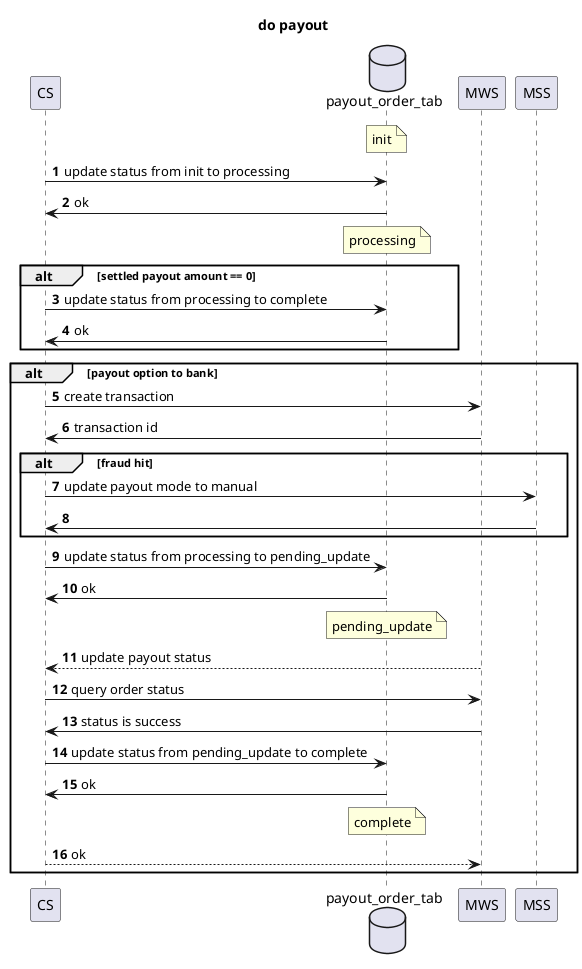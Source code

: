 @startuml
autonumber

title do payout

participant CS as CS
database payout_order_tab

note over payout_order_tab: init
CS -> payout_order_tab: update status from init to processing
CS <- payout_order_tab: ok
note over payout_order_tab: processing

alt settled payout amount == 0
CS -> payout_order_tab: update status from processing to complete
CS <- payout_order_tab: ok
end

alt payout option to bank
CS -> MWS: create transaction
CS <- MWS: transaction id
alt fraud hit
CS -> MSS: update payout mode to manual
CS <- MSS:
end

CS -> payout_order_tab: update status from processing to pending_update
CS <- payout_order_tab: ok
note over payout_order_tab: pending_update

MWS --> CS: update payout status
CS -> MWS: query order status
CS <- MWS: status is success
CS -> payout_order_tab: update status from pending_update to complete
CS <- payout_order_tab: ok
note over payout_order_tab: complete
MWS <-- CS: ok
end

@enduml
